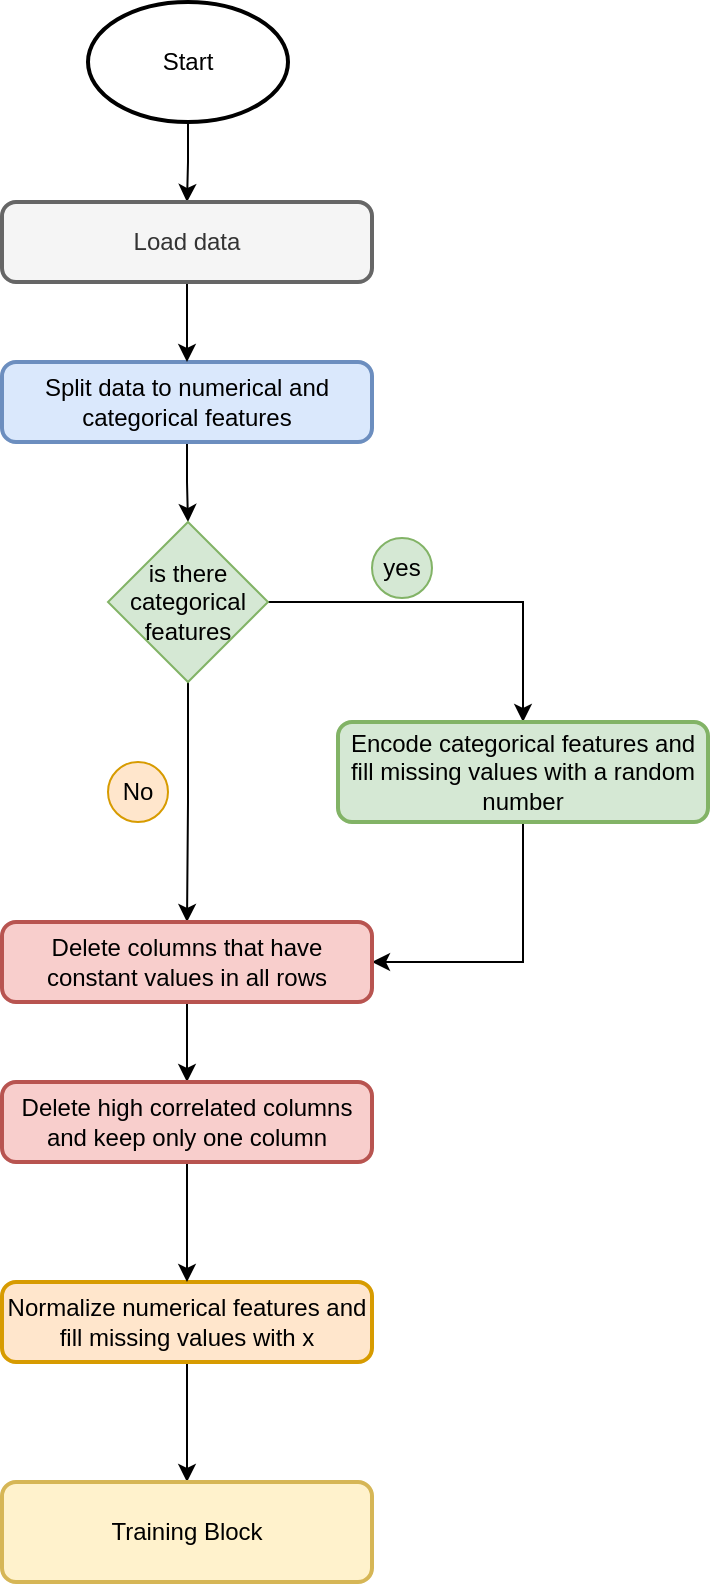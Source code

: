 <mxfile pages="1" version="11.2.5" type="device"><diagram id="UscGvR5lduq-6yT8MEFN" name="Page-1"><mxGraphModel dx="978" dy="581" grid="1" gridSize="10" guides="1" tooltips="1" connect="1" arrows="1" fold="1" page="1" pageScale="1" pageWidth="850" pageHeight="1100" math="0" shadow="0"><root><mxCell id="0"/><mxCell id="1" parent="0"/><mxCell id="5tByFmoggkuoGjyI6Lf4-7" value="" style="edgeStyle=orthogonalEdgeStyle;rounded=0;orthogonalLoop=1;jettySize=auto;html=1;" parent="1" source="5tByFmoggkuoGjyI6Lf4-1" target="5tByFmoggkuoGjyI6Lf4-5" edge="1"><mxGeometry relative="1" as="geometry"/></mxCell><mxCell id="5tByFmoggkuoGjyI6Lf4-1" value="Start" style="strokeWidth=2;html=1;shape=mxgraph.flowchart.start_1;whiteSpace=wrap;" parent="1" vertex="1"><mxGeometry x="375" y="30" width="100" height="60" as="geometry"/></mxCell><mxCell id="5tByFmoggkuoGjyI6Lf4-10" value="" style="edgeStyle=orthogonalEdgeStyle;rounded=0;orthogonalLoop=1;jettySize=auto;html=1;" parent="1" source="5tByFmoggkuoGjyI6Lf4-4" target="5tByFmoggkuoGjyI6Lf4-9" edge="1"><mxGeometry relative="1" as="geometry"/></mxCell><mxCell id="5tByFmoggkuoGjyI6Lf4-4" value="Split data to numerical and categorical features" style="rounded=1;whiteSpace=wrap;html=1;absoluteArcSize=1;arcSize=14;strokeWidth=2;fillColor=#dae8fc;strokeColor=#6c8ebf;" parent="1" vertex="1"><mxGeometry x="332" y="210" width="185" height="40" as="geometry"/></mxCell><mxCell id="5tByFmoggkuoGjyI6Lf4-8" value="" style="edgeStyle=orthogonalEdgeStyle;rounded=0;orthogonalLoop=1;jettySize=auto;html=1;" parent="1" source="5tByFmoggkuoGjyI6Lf4-5" target="5tByFmoggkuoGjyI6Lf4-4" edge="1"><mxGeometry relative="1" as="geometry"/></mxCell><mxCell id="5tByFmoggkuoGjyI6Lf4-5" value="Load data" style="rounded=1;whiteSpace=wrap;html=1;absoluteArcSize=1;arcSize=14;strokeWidth=2;fillColor=#f5f5f5;strokeColor=#666666;fontColor=#333333;" parent="1" vertex="1"><mxGeometry x="332" y="130" width="185" height="40" as="geometry"/></mxCell><mxCell id="5tByFmoggkuoGjyI6Lf4-12" style="edgeStyle=orthogonalEdgeStyle;rounded=0;orthogonalLoop=1;jettySize=auto;html=1;entryX=0.5;entryY=0;entryDx=0;entryDy=0;" parent="1" source="5tByFmoggkuoGjyI6Lf4-9" target="5tByFmoggkuoGjyI6Lf4-11" edge="1"><mxGeometry relative="1" as="geometry"/></mxCell><mxCell id="z69mxYD7mPIJ8f9I0HZ--3" style="edgeStyle=orthogonalEdgeStyle;rounded=0;orthogonalLoop=1;jettySize=auto;html=1;entryX=0.5;entryY=0;entryDx=0;entryDy=0;" parent="1" source="5tByFmoggkuoGjyI6Lf4-9" target="z69mxYD7mPIJ8f9I0HZ--1" edge="1"><mxGeometry relative="1" as="geometry"/></mxCell><mxCell id="5tByFmoggkuoGjyI6Lf4-9" value="is there categorical features" style="rhombus;whiteSpace=wrap;html=1;fillColor=#d5e8d4;strokeColor=#82b366;" parent="1" vertex="1"><mxGeometry x="385" y="290" width="80" height="80" as="geometry"/></mxCell><mxCell id="z69mxYD7mPIJ8f9I0HZ--2" style="edgeStyle=orthogonalEdgeStyle;rounded=0;orthogonalLoop=1;jettySize=auto;html=1;exitX=0.5;exitY=1;exitDx=0;exitDy=0;entryX=1;entryY=0.5;entryDx=0;entryDy=0;" parent="1" source="5tByFmoggkuoGjyI6Lf4-11" target="z69mxYD7mPIJ8f9I0HZ--1" edge="1"><mxGeometry relative="1" as="geometry"/></mxCell><mxCell id="5tByFmoggkuoGjyI6Lf4-11" value="Encode categorical features and fill missing values with a random number" style="rounded=1;whiteSpace=wrap;html=1;absoluteArcSize=1;arcSize=14;strokeWidth=2;fillColor=#d5e8d4;strokeColor=#82b366;" parent="1" vertex="1"><mxGeometry x="500" y="390" width="185" height="50" as="geometry"/></mxCell><mxCell id="5tByFmoggkuoGjyI6Lf4-13" value="yes" style="ellipse;whiteSpace=wrap;html=1;aspect=fixed;fillColor=#d5e8d4;strokeColor=#82b366;" parent="1" vertex="1"><mxGeometry x="517" y="298" width="30" height="30" as="geometry"/></mxCell><mxCell id="5tByFmoggkuoGjyI6Lf4-22" value="" style="edgeStyle=orthogonalEdgeStyle;rounded=0;orthogonalLoop=1;jettySize=auto;html=1;" parent="1" source="5tByFmoggkuoGjyI6Lf4-15" target="5tByFmoggkuoGjyI6Lf4-21" edge="1"><mxGeometry relative="1" as="geometry"/></mxCell><mxCell id="5tByFmoggkuoGjyI6Lf4-15" value="Normalize numerical features and fill missing values with x" style="rounded=1;whiteSpace=wrap;html=1;absoluteArcSize=1;arcSize=14;strokeWidth=2;fillColor=#ffe6cc;strokeColor=#d79b00;" parent="1" vertex="1"><mxGeometry x="332" y="670" width="185" height="40" as="geometry"/></mxCell><mxCell id="5tByFmoggkuoGjyI6Lf4-20" value="No" style="ellipse;whiteSpace=wrap;html=1;aspect=fixed;fillColor=#ffe6cc;strokeColor=#d79b00;" parent="1" vertex="1"><mxGeometry x="385" y="410" width="30" height="30" as="geometry"/></mxCell><mxCell id="5tByFmoggkuoGjyI6Lf4-21" value="Training Block" style="rounded=1;whiteSpace=wrap;html=1;absoluteArcSize=1;arcSize=14;strokeWidth=2;fillColor=#fff2cc;strokeColor=#d6b656;" parent="1" vertex="1"><mxGeometry x="332" y="770" width="185" height="50" as="geometry"/></mxCell><mxCell id="z69mxYD7mPIJ8f9I0HZ--5" value="" style="edgeStyle=orthogonalEdgeStyle;rounded=0;orthogonalLoop=1;jettySize=auto;html=1;" parent="1" source="z69mxYD7mPIJ8f9I0HZ--1" target="z69mxYD7mPIJ8f9I0HZ--4" edge="1"><mxGeometry relative="1" as="geometry"/></mxCell><mxCell id="z69mxYD7mPIJ8f9I0HZ--1" value="Delete columns that have constant values in all rows" style="rounded=1;whiteSpace=wrap;html=1;absoluteArcSize=1;arcSize=14;strokeWidth=2;fillColor=#f8cecc;strokeColor=#b85450;" parent="1" vertex="1"><mxGeometry x="332" y="490" width="185" height="40" as="geometry"/></mxCell><mxCell id="z69mxYD7mPIJ8f9I0HZ--6" style="edgeStyle=orthogonalEdgeStyle;rounded=0;orthogonalLoop=1;jettySize=auto;html=1;" parent="1" source="z69mxYD7mPIJ8f9I0HZ--4" target="5tByFmoggkuoGjyI6Lf4-15" edge="1"><mxGeometry relative="1" as="geometry"/></mxCell><mxCell id="z69mxYD7mPIJ8f9I0HZ--4" value="Delete high correlated columns and keep only one column" style="rounded=1;whiteSpace=wrap;html=1;absoluteArcSize=1;arcSize=14;strokeWidth=2;fillColor=#f8cecc;strokeColor=#b85450;" parent="1" vertex="1"><mxGeometry x="332" y="570" width="185" height="40" as="geometry"/></mxCell></root></mxGraphModel></diagram></mxfile>
